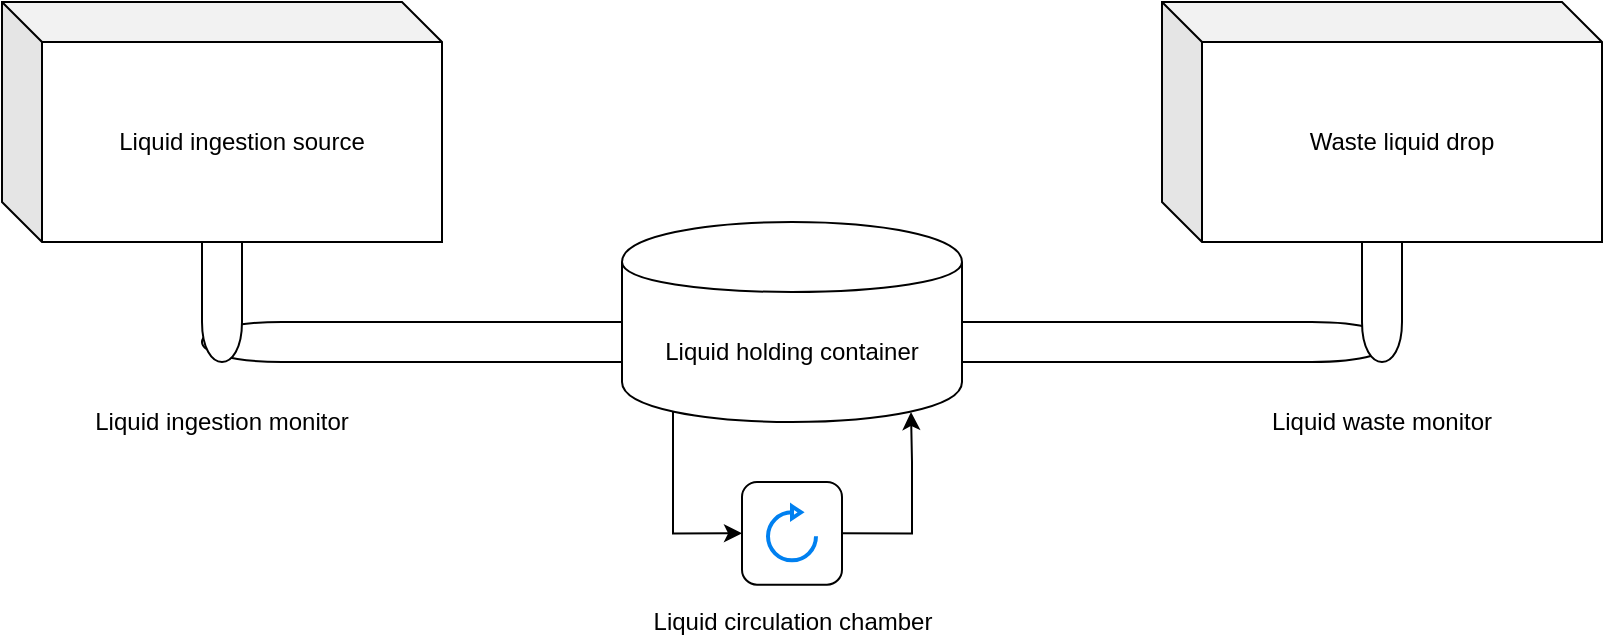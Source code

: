 <mxfile version="13.0.3" type="device"><diagram id="5K1XN_gc2K5inq7q5KDo" name="Page-1"><mxGraphModel dx="1086" dy="806" grid="1" gridSize="10" guides="1" tooltips="1" connect="1" arrows="1" fold="1" page="1" pageScale="1" pageWidth="850" pageHeight="1100" math="0" shadow="0"><root><mxCell id="0"/><mxCell id="1" parent="0"/><mxCell id="2RrIVo5_COVufRr9ccHn-12" value="" style="shape=cylinder;whiteSpace=wrap;html=1;boundedLbl=1;backgroundOutline=1;rotation=-90;" vertex="1" parent="1"><mxGeometry x="570" y="55.15" width="20" height="289.69" as="geometry"/></mxCell><mxCell id="2RrIVo5_COVufRr9ccHn-11" value="" style="shape=cylinder;whiteSpace=wrap;html=1;boundedLbl=1;backgroundOutline=1;" vertex="1" parent="1"><mxGeometry x="710" y="110" width="20" height="100" as="geometry"/></mxCell><mxCell id="2RrIVo5_COVufRr9ccHn-8" value="" style="shape=cylinder;whiteSpace=wrap;html=1;boundedLbl=1;backgroundOutline=1;rotation=90;" vertex="1" parent="1"><mxGeometry x="264.84" y="55.15" width="20" height="289.69" as="geometry"/></mxCell><mxCell id="2RrIVo5_COVufRr9ccHn-2" value="" style="shape=cylinder;whiteSpace=wrap;html=1;boundedLbl=1;backgroundOutline=1;" vertex="1" parent="1"><mxGeometry x="130" y="110" width="20" height="100" as="geometry"/></mxCell><mxCell id="2RrIVo5_COVufRr9ccHn-1" value="Liquid ingestion source" style="shape=cube;whiteSpace=wrap;html=1;boundedLbl=1;backgroundOutline=1;darkOpacity=0.05;darkOpacity2=0.1;" vertex="1" parent="1"><mxGeometry x="30" y="30" width="220" height="120" as="geometry"/></mxCell><mxCell id="2RrIVo5_COVufRr9ccHn-3" value="Liquid ingestion monitor" style="text;html=1;strokeColor=none;fillColor=none;align=center;verticalAlign=middle;whiteSpace=wrap;rounded=0;" vertex="1" parent="1"><mxGeometry x="70" y="230" width="140" height="20" as="geometry"/></mxCell><mxCell id="2RrIVo5_COVufRr9ccHn-6" value="Liquid waste monitor" style="text;html=1;strokeColor=none;fillColor=none;align=center;verticalAlign=middle;whiteSpace=wrap;rounded=0;" vertex="1" parent="1"><mxGeometry x="660" y="230" width="120" height="20" as="geometry"/></mxCell><mxCell id="2RrIVo5_COVufRr9ccHn-18" style="edgeStyle=orthogonalEdgeStyle;rounded=0;orthogonalLoop=1;jettySize=auto;html=1;exitX=0.15;exitY=0.95;exitDx=0;exitDy=0;exitPerimeter=0;entryX=0;entryY=0.5;entryDx=0;entryDy=0;" edge="1" parent="1" source="2RrIVo5_COVufRr9ccHn-5" target="2RrIVo5_COVufRr9ccHn-17"><mxGeometry relative="1" as="geometry"/></mxCell><mxCell id="2RrIVo5_COVufRr9ccHn-5" value="Liquid holding container" style="shape=cylinder;whiteSpace=wrap;html=1;boundedLbl=1;backgroundOutline=1;" vertex="1" parent="1"><mxGeometry x="340" y="140" width="170" height="100" as="geometry"/></mxCell><mxCell id="2RrIVo5_COVufRr9ccHn-10" value="Waste liquid drop" style="shape=cube;whiteSpace=wrap;html=1;boundedLbl=1;backgroundOutline=1;darkOpacity=0.05;darkOpacity2=0.1;" vertex="1" parent="1"><mxGeometry x="610" y="30" width="220" height="120" as="geometry"/></mxCell><mxCell id="2RrIVo5_COVufRr9ccHn-20" style="edgeStyle=orthogonalEdgeStyle;rounded=0;orthogonalLoop=1;jettySize=auto;html=1;exitX=1;exitY=0.5;exitDx=0;exitDy=0;entryX=0.85;entryY=0.95;entryDx=0;entryDy=0;entryPerimeter=0;" edge="1" parent="1" source="2RrIVo5_COVufRr9ccHn-17" target="2RrIVo5_COVufRr9ccHn-5"><mxGeometry relative="1" as="geometry"><Array as="points"><mxPoint x="485" y="296"/><mxPoint x="485" y="260"/></Array></mxGeometry></mxCell><mxCell id="2RrIVo5_COVufRr9ccHn-17" value="" style="rounded=1;whiteSpace=wrap;html=1;" vertex="1" parent="1"><mxGeometry x="400" y="270" width="50" height="51.34" as="geometry"/></mxCell><mxCell id="2RrIVo5_COVufRr9ccHn-15" value="" style="html=1;verticalLabelPosition=bottom;align=center;labelBackgroundColor=#ffffff;verticalAlign=top;strokeWidth=2;strokeColor=#0080F0;shadow=0;dashed=0;shape=mxgraph.ios7.icons.reload;" vertex="1" parent="1"><mxGeometry x="413" y="282.17" width="24" height="27" as="geometry"/></mxCell><mxCell id="2RrIVo5_COVufRr9ccHn-21" value="Liquid circulation chamber" style="text;html=1;strokeColor=none;fillColor=none;align=center;verticalAlign=middle;whiteSpace=wrap;rounded=0;" vertex="1" parent="1"><mxGeometry x="353" y="330" width="145" height="20" as="geometry"/></mxCell></root></mxGraphModel></diagram></mxfile>